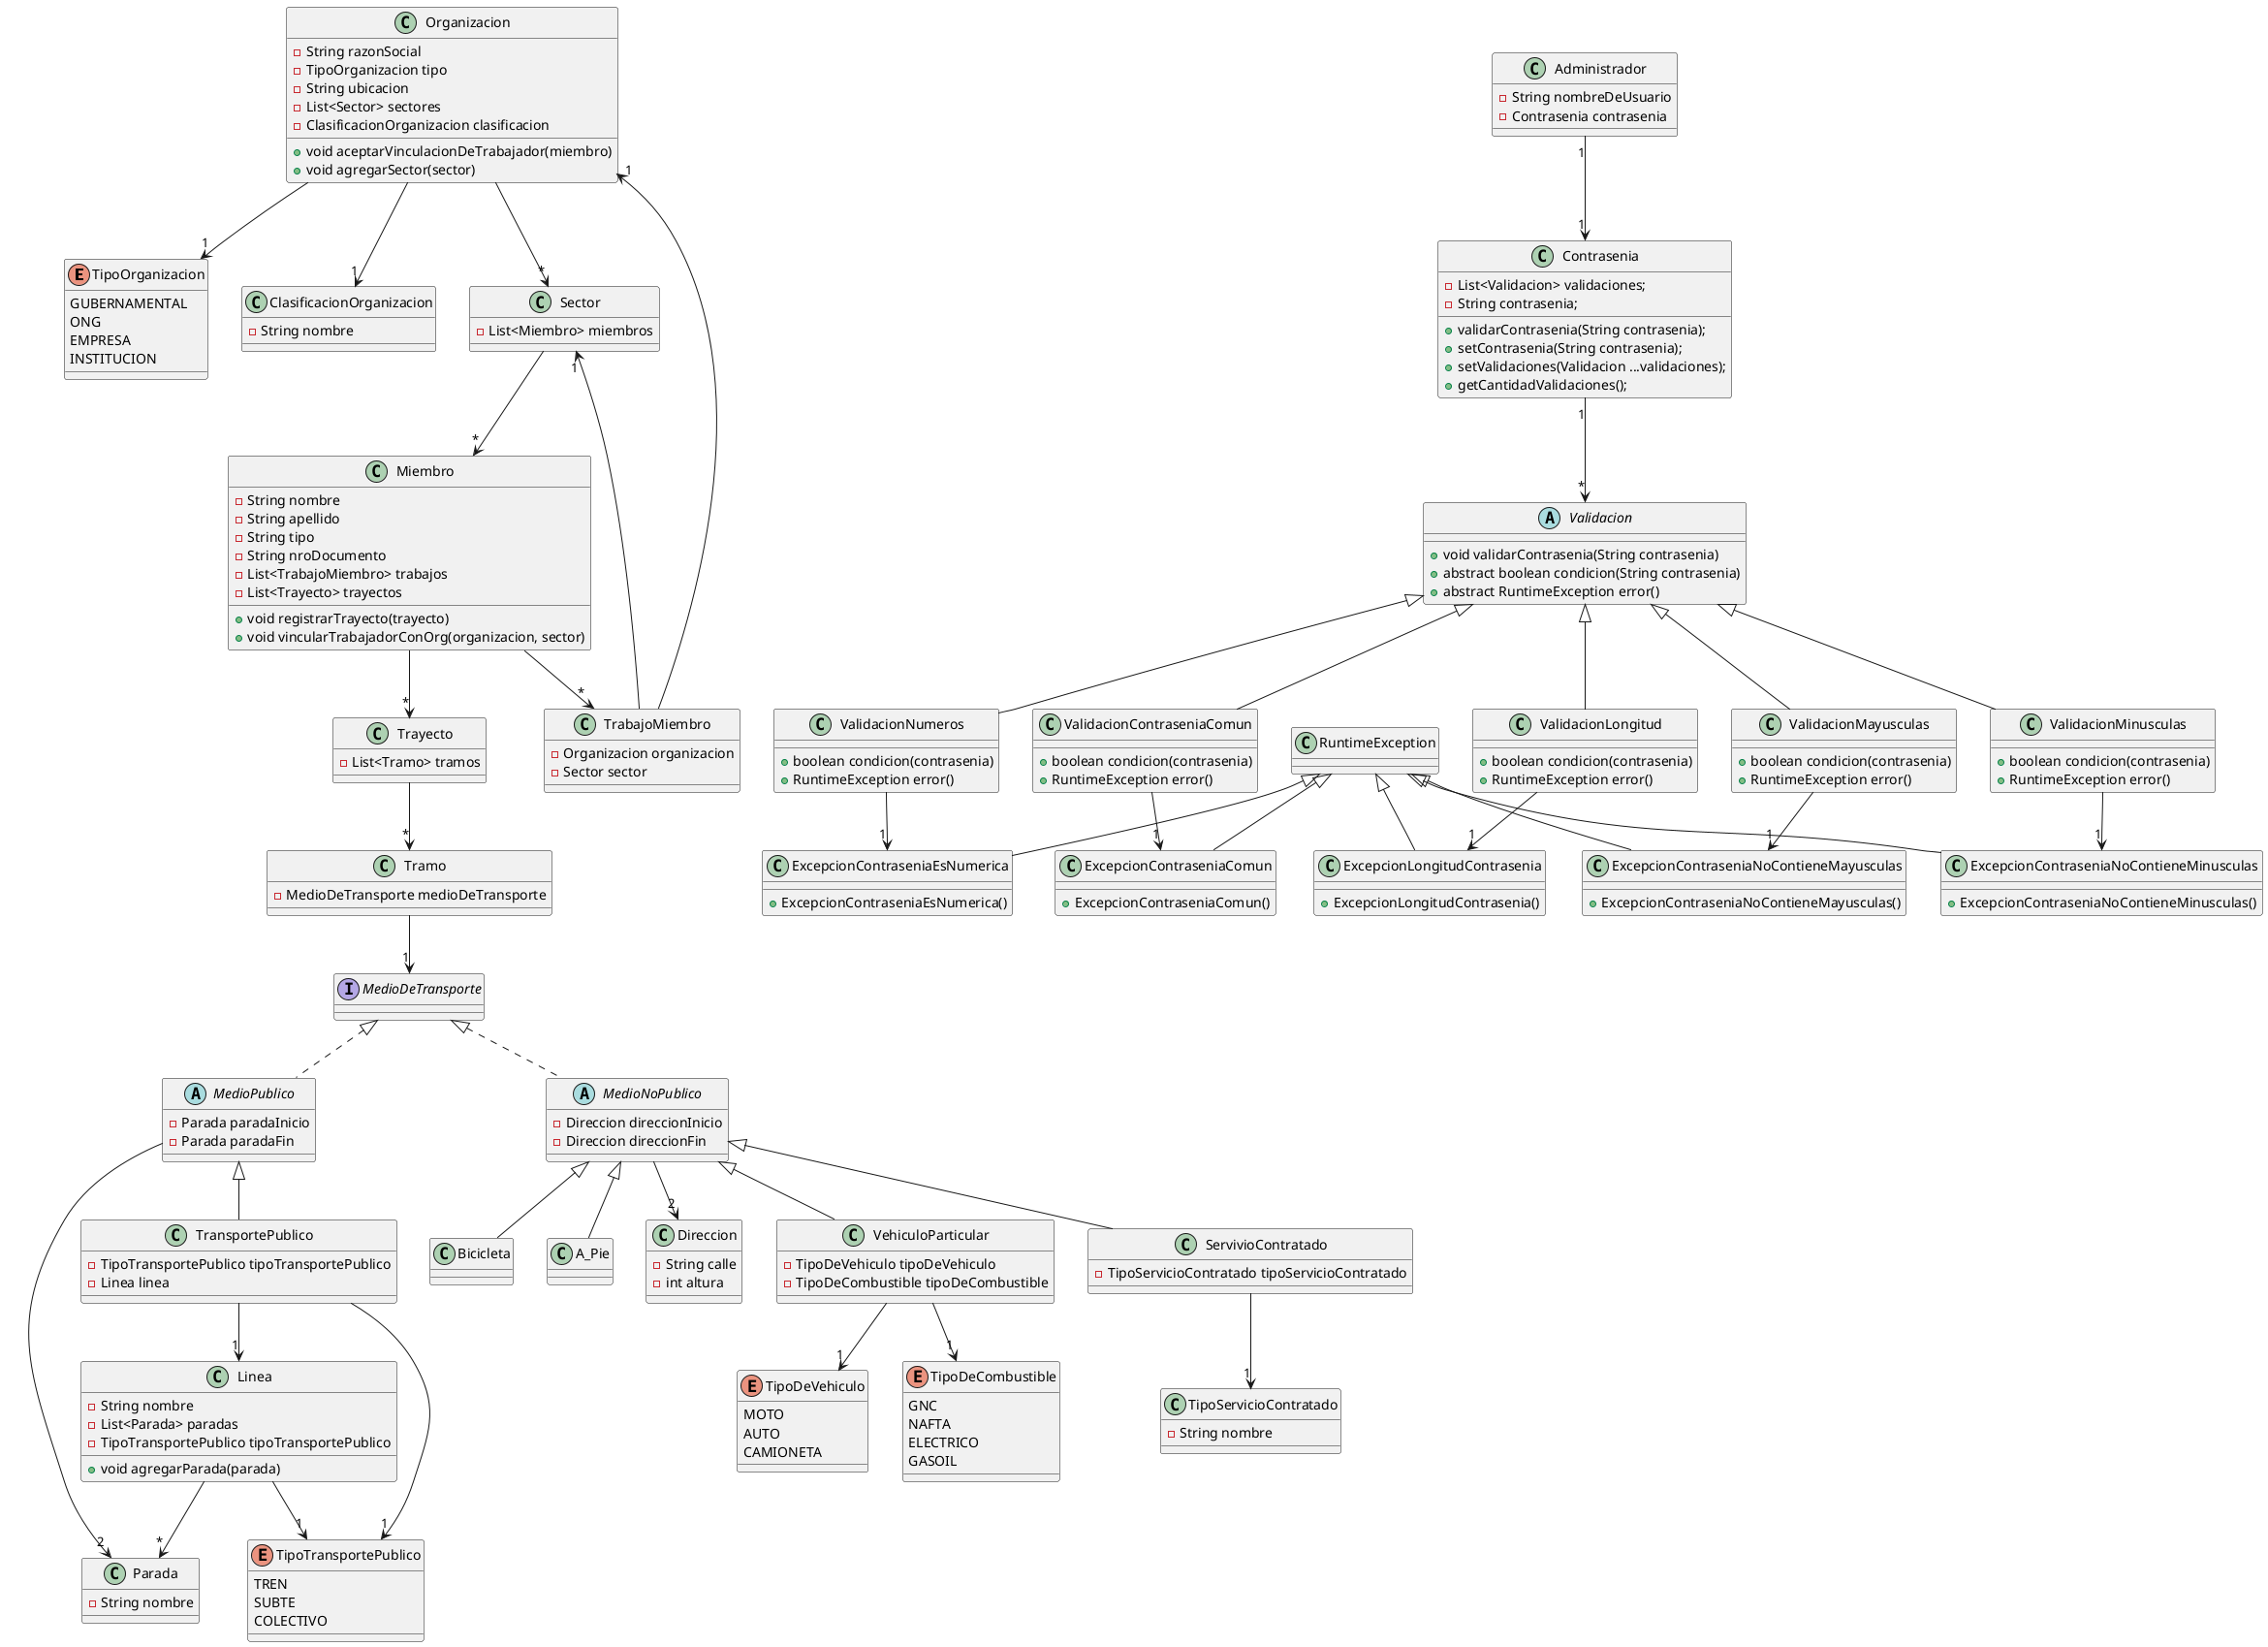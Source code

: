 @startuml diagrama-de-clases

@startuml tp-qmp
'https://plantuml.com/class-diagram
' - private
' + public

' Part 1: Organizaciones y Miembros

enum TipoOrganizacion {
    GUBERNAMENTAL
    ONG
    EMPRESA
    INSTITUCION
}

class ClasificacionOrganizacion{
    - String nombre
}

class Organizacion {
    - String razonSocial
    - TipoOrganizacion tipo
    - String ubicacion
    - List<Sector> sectores
    - ClasificacionOrganizacion clasificacion

    +  void aceptarVinculacionDeTrabajador(miembro)
    +  void agregarSector(sector)
}

class Sector{
    - List<Miembro> miembros
}

class TrabajoMiembro{
    - Organizacion organizacion
    - Sector sector
}

class Miembro {
    - String nombre
    - String apellido
    - String tipo
    - String nroDocumento
    - List<TrabajoMiembro> trabajos
    - List<Trayecto> trayectos

    + void registrarTrayecto(trayecto)
    + void vincularTrabajadorConOrg(organizacion, sector)
}

Organizacion --> "1" TipoOrganizacion
Organizacion --> "1" ClasificacionOrganizacion
Organizacion --> "*" Sector
Sector --> "*" Miembro
Miembro --> "*" TrabajoMiembro
TrabajoMiembro --> "1" Organizacion
TrabajoMiembro --> "1" Sector

' Part 2: Registro de Trayectos

class Trayecto{
    - List<Tramo> tramos
}

class Tramo{
    - MedioDeTransporte medioDeTransporte
}
'--------------------------------------------------
interface MedioDeTransporte{

}

abstract class MedioPublico implements MedioDeTransporte{
    - Parada paradaInicio
    - Parada paradaFin
}

abstract class MedioNoPublico implements MedioDeTransporte{
    - Direccion direccionInicio
    - Direccion direccionFin
}
'----------------------------------------------------

class VehiculoParticular extends MedioNoPublico{
    - TipoDeVehiculo tipoDeVehiculo
    - TipoDeCombustible tipoDeCombustible
}

class TransportePublico extends MedioPublico{
    - TipoTransportePublico tipoTransportePublico
    - Linea linea
}

class ServivioContratado extends MedioNoPublico{
    - TipoServicioContratado tipoServicioContratado
}

class Bicicleta extends MedioNoPublico{

}

class A_Pie extends MedioNoPublico{

}

enum TipoDeVehiculo{
    MOTO
    AUTO
    CAMIONETA
}

enum TipoDeCombustible{
    GNC
    NAFTA
    ELECTRICO
    GASOIL
}

enum TipoTransportePublico{
    TREN
    SUBTE
    COLECTIVO
}

class Direccion{
    - String calle
    - int altura
}

class Parada{
    - String nombre
}

class Linea{
    - String nombre
    - List<Parada> paradas
    - TipoTransportePublico tipoTransportePublico

    + void agregarParada(parada)
}

class TipoServicioContratado{
    - String nombre
}

Miembro --> "*" Trayecto
Trayecto --> "*" Tramo
Tramo --> "1" MedioDeTransporte
VehiculoParticular --> "1" TipoDeVehiculo
VehiculoParticular --> "1" TipoDeCombustible
TransportePublico --> "1" TipoTransportePublico
TransportePublico --> "1" Linea
ServivioContratado --> "1" TipoServicioContratado
MedioPublico --> "2" Parada
MedioNoPublico --> "2" Direccion
Linea --> "*" Parada
Linea --> "1" TipoTransportePublico


/'

Requerimientos generales:

1.   Se debe permitir el alta de Organizaciones y de sectores dentro de cada una de éstas.

    Organizacion org = new Organizacion(//Todas las cosas)
    Sector sector = new Sector(//Lista de miembros)
    org.agregarSector(sector)

2.   Se debe permitir que un Miembro se vincule con un sector de la organización. Las Organizaciones
    deben aceptar esta vinculación para que las mediciones brindadas por dicho miembro (como los
    trayectos) tengan impacto en la Organización.

    Miembro miembro = new Miembro(//Todas las cosas)
    miembro.vincularCon(org, sector)

3.   Se debe permitir el alta de trayectos teniendo en cuenta que cada uno de éstos puede contener
    varios tramos.

    Tramo tramo1 = new Tramo(//Toda la salsa)
    Tramo tramo2 = new Tramo(//Toda la salsa)
    ...
    Trayecto trayecto = new Trayecto(//Lista de tramos con tramo1, tramo2,etc.)

4.   Se debe permitir el alta de nuevas líneas férreas, subterráneas y de colectivos; así como también el
    alta de paradas/estaciones de cada una de ellas.

    Parada sanPedrito = new Parada("San Pedrito")
    Linea lineaA = new Linea("Linea A", [sanPedrito], SUBTE)
    Parada flores = new Parada("Flores")
    lineaA.agregarParada(flores)

    Al hablar de que hizo un tramo por transporte publico
    medioDeTransporte = new TransportePublico(SUBTE, lineaA, sanPedrito, flores)


5.   Se debe permitir el alta de nuevos servicios de transporte contratados.

    TipoServicioContratado taxi = new TipoServicioContratado("Taxi")

Requerimientos de seguridad

6.   Registrar administradores
7.   Por el momento, sólo se requiere guardar usuario y contraseña.
8.   Siguiendo las recomendaciones del OWASP (Proyecto Abierto de Seguridad en Aplicaciones
    Web)2, que se ha constituido en un estándar de facto para la seguridad, se pide:
        - No utilice credenciales por defecto en su software, particularmente en el caso de
        administradores.
        - Implemente controles contra contraseñas débiles. Cuando el usuario ingrese una nueva clave,
        la misma puede verificarse contra la lista del Top 10.000 de peores contraseñas.
        - Alinear la política de longitud, complejidad y rotación de contraseñas con las recomendaciones
        de la Sección 5.1.1 para Secretos Memorizados de la Guía NIST3 800-634.5
'/

' Ahora lo de validar contraseñas

class Contrasenia {
    - List<Validacion> validaciones;
    - String contrasenia;

    + validarContrasenia(String contrasenia);
    + setContrasenia(String contrasenia);
    + setValidaciones(Validacion ...validaciones);
    + getCantidadValidaciones();
}

class RuntimeException{}

abstract class Validacion{
    + void validarContrasenia(String contrasenia)
    + abstract boolean condicion(String contrasenia)
    + abstract RuntimeException error()
}

Contrasenia "1" --> "*" Validacion

class ValidacionLongitud extends Validacion{
    + boolean condicion(contrasenia)
    + RuntimeException error()
}

class ExcepcionLongitudContrasenia extends RuntimeException{
    + ExcepcionLongitudContrasenia()
}

class ValidacionMayusculas extends Validacion{
    + boolean condicion(contrasenia)
    + RuntimeException error()
}

class ExcepcionContraseniaNoContieneMayusculas extends RuntimeException{
    + ExcepcionContraseniaNoContieneMayusculas()
}

class ValidacionMinusculas extends Validacion{
    + boolean condicion(contrasenia)
    + RuntimeException error()
}

class ExcepcionContraseniaNoContieneMinusculas extends RuntimeException{
    + ExcepcionContraseniaNoContieneMinusculas()
}

class ValidacionNumeros extends Validacion{
    + boolean condicion(contrasenia)
    + RuntimeException error()
}

class ExcepcionContraseniaEsNumerica extends RuntimeException{
    + ExcepcionContraseniaEsNumerica()
}

class ValidacionContraseniaComun extends Validacion{
    + boolean condicion(contrasenia)
    + RuntimeException error()
}

class ExcepcionContraseniaComun extends RuntimeException{
    + ExcepcionContraseniaComun()
}

ValidacionContraseniaComun --> "1" ExcepcionContraseniaComun
ValidacionNumeros --> "1" ExcepcionContraseniaEsNumerica
ValidacionMinusculas --> "1" ExcepcionContraseniaNoContieneMinusculas
ValidacionMayusculas --> "1" ExcepcionContraseniaNoContieneMayusculas
ValidacionLongitud --> "1" ExcepcionLongitudContrasenia

class Administrador {
    - String nombreDeUsuario
    - Contrasenia contrasenia
}

Administrador "1" --> "1" Contrasenia

@enduml